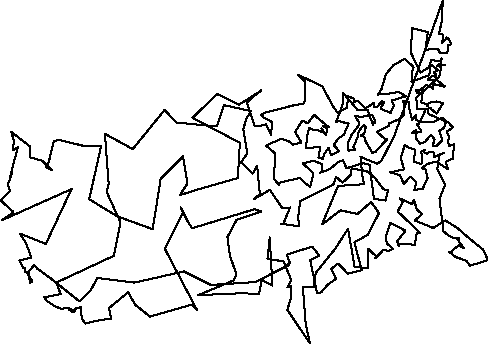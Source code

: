 unitsize(0.001cm);
draw((7810,6053)--(7798,5709));
draw((7798,5709)--(7744,5476));
draw((7744,5476)--(7821,5457));
draw((7821,5457)--(7802,5317));
draw((7802,5317)--(7848,5358));
draw((7848,5358)--(7874,5405));
draw((7874,5405)--(7883,5408));
draw((7883,5408)--(7927,5365));
draw((7927,5365)--(7962,5287));
draw((7962,5287)--(7913,5280));
draw((7913,5280)--(7890,5130));
draw((7890,5130)--(7759,5143));
draw((7759,5143)--(7724,5210));
draw((7724,5210)--(7503,5191));
draw((7503,5191)--(7547,5503));
draw((7547,5503)--(7324,5560));
draw((7324,5560)--(7264,5575));
draw((7264,5575)--(7254,5129));
draw((7254,5129)--(7417,4788));
draw((7417,4788)--(7622,4917));
draw((7622,4917)--(7700,4854));
draw((7700,4854)--(7726,4833));
draw((7726,4833)--(7702,4815));
draw((7702,4815)--(7654,4795));
draw((7654,4795)--(7698,4745));
draw((7698,4745)--(7673,4718));
draw((7673,4718)--(7617,4724));
draw((7617,4724)--(7547,4664));
draw((7547,4664)--(7692,4666));
draw((7692,4666)--(7848,4546));
draw((7848,4546)--(7832,4542));
draw((7832,4542)--(7679,4581));
draw((7679,4581)--(7674,4579));
draw((7674,4579)--(7631,4573));
draw((7631,4573)--(7647,4504));
draw((7647,4504)--(7520,4572));
draw((7520,4572)--(7399,4467));
draw((7399,4467)--(7338,4481));
draw((7338,4481)--(7364,4427));
draw((7364,4427)--(7458,4428));
draw((7458,4428)--(7443,4375));
draw((7443,4375)--(7432,4265));
draw((7432,4265)--(7534,4227));
draw((7534,4227)--(7542,4198));
draw((7542,4198)--(7549,4208));
draw((7549,4208)--(7554,4236));
draw((7554,4236)--(7613,4275));
draw((7613,4275)--(7698,4279));
draw((7698,4279)--(7817,4252));
draw((7817,4252)--(7705,4065));
draw((7705,4065)--(7604,4146));
draw((7604,4146)--(7601,4171));
draw((7601,4171)--(7506,4138));
draw((7506,4138)--(7466,4037));
draw((7466,4037)--(7388,3879));
draw((7388,3879)--(7351,3877));
draw((7351,3877)--(7423,3776));
draw((7423,3776)--(7429,3737));
draw((7429,3737)--(7262,3725));
draw((7262,3725)--(7342,3775));
draw((7342,3775)--(7331,3634));
draw((7331,3634)--(7370,3588));
draw((7370,3588)--(7408,3534));
draw((7408,3534)--(7492,3560));
draw((7492,3560)--(7603,3690));
draw((7603,3690)--(7667,3608));
draw((7667,3608)--(7633,3499));
draw((7633,3499)--(7696,3486));
draw((7696,3486)--(7803,3598));
draw((7803,3598)--(7750,3760));
draw((7750,3760)--(7841,3818));
draw((7841,3818)--(7844,3902));
draw((7844,3902)--(7909,3912));
draw((7909,3912)--(7988,3820));
draw((7988,3820)--(7879,3743));
draw((7879,3743)--(7922,3655));
draw((7922,3655)--(7906,3580));
draw((7906,3580)--(7919,3496));
draw((7919,3496)--(8013,3523));
draw((8013,3523)--(8001,3418));
draw((8001,3418)--(7989,3271));
draw((7989,3271)--(7861,3216));
draw((7861,3216)--(7909,3080));
draw((7909,3080)--(7695,3220));
draw((7695,3220)--(7532,3175));
draw((7532,3175)--(7440,3100));
draw((7440,3100)--(7503,3086));
draw((7503,3086)--(7543,2929));
draw((7543,2929)--(7458,2741));
draw((7458,2741)--(7309,2717));
draw((7309,2717)--(7346,2858));
draw((7346,2858)--(7238,2957));
draw((7238,2957)--(7125,2823));
draw((7125,2823)--(7055,2981));
draw((7055,2981)--(6881,3029));
draw((6881,3029)--(7131,3081));
draw((7131,3081)--(7082,3235));
draw((7082,3235)--(7076,3302));
draw((7076,3302)--(7141,3514));
draw((7141,3514)--(7199,3469));
draw((7199,3469)--(7321,3429));
draw((7321,3429)--(7316,3360));
draw((7316,3360)--(7299,3219));
draw((7299,3219)--(7434,3173));
draw((7434,3173)--(7453,3229));
draw((7453,3229)--(7452,3339));
draw((7452,3339)--(7422,3390));
draw((7422,3390)--(7494,3430));
draw((7494,3430)--(7475,3388));
draw((7475,3388)--(7533,3358));
draw((7533,3358)--(7582,3396));
draw((7582,3396)--(7654,3377));
draw((7654,3377)--(7657,3301));
draw((7657,3301)--(7838,3375));
draw((7838,3375)--(7747,3329));
draw((7747,3329)--(7715,3086));
draw((7715,3086)--(7851,2809));
draw((7851,2809)--(7753,2564));
draw((7753,2564)--(7822,1992));
draw((7822,1992)--(7905,1921));
draw((7905,1921)--(7989,1876));
draw((7989,1876)--(8063,1860));
draw((8063,1860)--(8101,1876));
draw((8101,1876)--(8080,1835));
draw((8080,1835)--(8184,1685));
draw((8184,1685)--(8098,1746));
draw((8098,1746)--(7985,1657));
draw((7985,1657)--(7973,1606));
draw((7973,1606)--(7926,1627));
draw((7926,1627)--(8038,1535));
draw((8038,1535)--(8228,1471));
draw((8228,1471)--(8292,1383));
draw((8292,1383)--(8605,1479));
draw((8605,1479)--(8594,1510));
draw((8594,1510)--(8525,1664));
draw((8525,1664)--(8229,1905));
draw((8229,1905)--(8080,2039));
draw((8080,2039)--(7856,2181));
draw((7856,2181)--(7643,2048));
draw((7643,2048)--(7418,2139));
draw((7418,2139)--(7315,2181));
draw((7315,2181)--(7448,2291));
draw((7448,2291)--(7351,2376));
draw((7351,2376)--(7304,2550));
draw((7304,2550)--(7267,2466));
draw((7267,2466)--(7049,2570));
draw((7049,2570)--(7104,2510));
draw((7104,2510)--(7015,2333));
draw((7015,2333)--(7087,2274));
draw((7087,2274)--(7416,1953));
draw((7416,1953)--(7352,1952));
draw((7352,1952)--(7314,1739));
draw((7314,1739)--(7240,1762));
draw((7240,1762)--(7218,1773));
draw((7218,1773)--(7046,1757));
draw((7046,1757)--(7035,1733));
draw((7035,1733)--(7004,1805));
draw((7004,1805)--(7152,2000));
draw((7152,2000)--(6885,2138));
draw((6885,2138)--(6803,1886));
draw((6803,1886)--(6826,1774));
draw((6826,1774)--(6932,1683));
draw((6932,1683)--(6854,1640));
draw((6854,1640)--(6765,1663));
draw((6765,1663)--(6621,1513));
draw((6621,1513)--(6651,1534));
draw((6651,1534)--(6496,1678));
draw((6496,1678)--(6494,1347));
draw((6494,1347)--(6258,1354));
draw((6258,1354)--(6139,2032));
draw((6139,2032)--(5914,1682));
draw((5914,1682)--(5571,1255));
draw((5571,1255)--(5532,998));
draw((5532,998)--(5344,1003));
draw((5344,1003)--(5393,355));
draw((5393,355)--(5469,10));
draw((5469,10)--(5070,605));
draw((5070,605)--(5136,825));
draw((5136,825)--(5140,1018));
draw((5140,1018)--(5069,998));
draw((5069,998)--(5139,1124));
draw((5139,1124)--(5005,1458));
draw((5005,1458)--(4719,1504));
draw((4719,1504)--(4759,1883));
draw((4759,1883)--(4805,1033));
draw((4805,1033)--(4619,1132));
draw((4619,1132)--(4569,886));
draw((4569,886)--(4244,896));
draw((4244,896)--(3499,863));
draw((3499,863)--(4125,1125));
draw((4125,1125)--(4170,1232));
draw((4170,1232)--(4056,1564));
draw((4056,1564)--(4012,1886));
draw((4012,1886)--(4174,2190));
draw((4174,2190)--(4612,2341));
draw((4612,2341)--(4488,2378));
draw((4488,2378)--(3390,2043));
draw((3390,2043)--(3319,2151));
draw((3319,2151)--(3189,2411));
draw((3189,2411)--(3233,2329));
draw((3233,2329)--(2908,1681));
draw((2908,1681)--(3477,599));
draw((3477,599)--(3390,698));
draw((3390,698)--(2647,485));
draw((2647,485)--(2384,695));
draw((2384,695)--(2260,913));
draw((2260,913)--(1926,636));
draw((1926,636)--(1961,445));
draw((1961,445)--(1790,429));
draw((1790,429)--(1503,362));
draw((1503,362)--(1443,459));
draw((1443,459)--(1422,658));
draw((1422,658)--(1415,628));
draw((1415,628)--(1361,637));
draw((1361,637)--(1253,580));
draw((1253,580)--(1276,559));
draw((1276,559)--(1322,580));
draw((1322,580)--(1254,617));
draw((1254,617)--(1249,600));
draw((1249,600)--(1212,603));
draw((1212,603)--(1213,633));
draw((1213,633)--(1082,625));
draw((1082,625)--(982,659));
draw((982,659)--(834,757));
draw((834,757)--(783,825));
draw((783,825)--(1072,883));
draw((1072,883)--(993,1084));
draw((993,1084)--(2011,1558));
draw((2011,1558)--(2126,2150));
draw((2126,2150)--(1882,2684));
draw((1882,2684)--(1918,2832));
draw((1918,2832)--(1851,3710));
draw((1851,3710)--(2342,3439));
draw((2342,3439)--(2906,4131));
draw((2906,4131)--(3108,3908));
draw((3108,3908)--(3824,3838));
draw((3824,3838)--(3950,4215));
draw((3950,4215)--(4427,4109));
draw((4427,4109)--(4342,3966));
draw((4342,3966)--(4293,3788));
draw((4293,3788)--(4364,3362));
draw((4364,3362)--(4252,3206));
draw((4252,3206)--(4458,3007));
draw((4458,3007)--(4537,3143));
draw((4537,3143)--(4584,2643));
draw((4584,2643)--(4476,2555));
draw((4476,2555)--(4763,2720));
draw((4763,2720)--(4973,2406));
draw((4973,2406)--(5117,2409));
draw((5117,2409)--(4996,2115));
draw((4996,2115)--(4959,2123));
draw((4959,2123)--(5277,2078));
draw((5277,2078)--(5260,2230));
draw((5260,2230)--(5296,2520));
draw((5296,2520)--(5881,2817));
draw((5881,2817)--(5930,2948));
draw((5930,2948)--(6044,2848));
draw((6044,2848)--(6190,2985));
draw((6190,2985)--(6204,3099));
draw((6204,3099)--(6468,3050));
draw((6468,3050)--(6617,2928));
draw((6617,2928)--(6766,2732));
draw((6766,2732)--(6848,2712));
draw((6848,2712)--(6800,2532));
draw((6800,2532)--(6597,2563));
draw((6597,2563)--(6518,3165));
draw((6518,3165)--(6402,3190));
draw((6402,3190)--(6113,3101));
draw((6113,3101)--(6050,3242));
draw((6050,3242)--(5960,3207));
draw((5960,3207)--(5821,3086));
draw((5821,3086)--(5650,3023));
draw((5650,3023)--(5677,3049));
draw((5677,3049)--(5679,3171));
draw((5679,3171)--(5539,3235));
draw((5539,3235)--(5342,3188));
draw((5342,3188)--(5531,3011));
draw((5531,3011)--(5470,2774));
draw((5470,2774)--(5350,2867));
draw((5350,2867)--(5291,2929));
draw((5291,2929)--(4898,2840));
draw((4898,2840)--(4929,2803));
draw((4929,2803)--(4831,2917));
draw((4831,2917)--(4857,3359));
draw((4857,3359)--(4694,3502));
draw((4694,3502)--(4965,3622));
draw((4965,3622)--(5111,3569));
draw((5111,3569)--(5160,3517));
draw((5160,3517)--(5316,3554));
draw((5316,3554)--(5315,3557));
draw((5315,3557)--(5207,3742));
draw((5207,3742)--(5336,3943));
draw((5336,3943)--(5427,3894));
draw((5427,3894)--(5543,4042));
draw((5543,4042)--(5597,3993));
draw((5597,3993)--(5803,3824));
draw((5803,3824)--(5706,3844));
draw((5706,3844)--(5720,3823));
draw((5720,3823)--(5778,3813));
draw((5778,3813)--(5751,3681));
draw((5751,3681)--(5671,3807));
draw((5671,3807)--(5678,3742));
draw((5678,3742)--(5621,3768));
draw((5621,3768)--(5541,3769));
draw((5541,3769)--(5457,3808));
draw((5457,3808)--(5417,3673));
draw((5417,3673)--(5400,3461));
draw((5400,3461)--(5540,3468));
draw((5540,3468)--(5649,3472));
draw((5649,3472)--(5619,3291));
draw((5619,3291)--(5697,3269));
draw((5697,3269)--(5719,3352));
draw((5719,3352)--(5796,3459));
draw((5796,3459)--(5841,3328));
draw((5841,3328)--(5987,3402));
draw((5987,3402)--(5887,3508));
draw((5887,3508)--(5965,3624));
draw((5965,3624)--(6069,3695));
draw((6069,3695)--(6120,3821));
draw((6120,3821)--(6150,3888));
draw((6150,3888)--(5964,3935));
draw((5964,3935)--(5926,3912));
draw((5926,3912)--(6008,4117));
draw((6008,4117)--(6051,4246));
draw((6051,4246)--(6058,4426));
draw((6058,4426)--(6312,4126));
draw((6312,4126)--(6488,4128));
draw((6488,4128)--(6537,3982));
draw((6537,3982)--(6567,3922));
draw((6567,3922)--(6577,3858));
draw((6577,3858)--(6602,3920));
draw((6602,3920)--(6621,3891));
draw((6621,3891)--(6603,3982));
draw((6603,3982)--(6557,4047));
draw((6557,4047)--(6366,4002));
draw((6366,4002)--(6259,4030));
draw((6259,4030)--(6333,3909));
draw((6333,3909)--(6340,3870));
draw((6340,3870)--(6207,3700));
draw((6207,3700)--(6140,3558));
draw((6140,3558)--(6148,3413));
draw((6148,3413)--(6265,3426));
draw((6265,3426)--(6235,3471));
draw((6235,3471)--(6317,3673));
draw((6317,3673)--(6327,3745));
draw((6327,3745)--(6376,3819));
draw((6376,3819)--(6425,3867));
draw((6425,3867)--(6454,3821));
draw((6454,3821)--(6427,3717));
draw((6427,3717)--(6365,3679));
draw((6365,3679)--(6426,3656));
draw((6426,3656)--(6453,3567));
draw((6453,3567)--(6570,3371));
draw((6570,3371)--(6623,3389));
draw((6623,3389)--(6713,3488));
draw((6713,3488)--(6833,3618));
draw((6833,3618)--(6798,3610));
draw((6798,3610)--(6652,3742));
draw((6652,3742)--(6864,3854));
draw((6864,3854)--(6862,3892));
draw((6862,3892)--(7037,3965));
draw((7037,3965)--(7124,4039));
draw((7124,4039)--(7128,4215));
draw((7128,4215)--(7111,4288));
draw((7111,4288)--(7207,4270));
draw((7207,4270)--(7216,4180));
draw((7216,4180)--(7271,3948));
draw((7271,3948)--(7344,4046));
draw((7344,4046)--(7345,3951));
draw((7345,3951)--(7449,3911));
draw((7449,3911)--(7660,3924));
draw((7660,3924)--(7805,3991));
draw((7805,3991)--(7872,3922));
draw((7872,3922)--(7562,4058));
draw((7562,4058)--(7541,4141));
draw((7541,4141)--(7355,4151));
draw((7355,4151)--(7349,4219));
draw((7349,4219)--(7360,4275));
draw((7360,4275)--(7333,4335));
draw((7333,4335)--(7752,4721));
draw((7752,4721)--(7777,4869));
draw((7777,4869)--(7744,4933));
draw((7744,4933)--(7716,4909));
draw((7716,4909)--(7846,4923));
draw((7846,4923)--(7783,4912));
draw((7783,4912)--(7790,5038));
draw((7790,5038)--(7772,4989));
draw((7772,4989)--(7606,5009));
draw((7606,5009)--(7576,4915));
draw((7576,4915)--(7583,4813));
draw((7583,4813)--(7570,4741));
draw((7570,4741)--(7259,4630));
draw((7259,4630)--(7267,4779));
draw((7267,4779)--(7295,4887));
draw((7295,4887)--(7142,5032));
draw((7142,5032)--(6937,4917));
draw((6937,4917)--(6806,4755));
draw((6806,4755)--(6735,4509));
draw((6735,4509)--(6670,4401));
draw((6670,4401)--(6868,4418));
draw((6868,4418)--(7037,4446));
draw((7037,4446)--(7160,4370));
draw((7160,4370)--(6911,4296));
draw((6911,4296)--(6947,4209));
draw((6947,4209)--(6891,4075));
draw((6891,4075)--(6713,4154));
draw((6713,4154)--(6779,4273));
draw((6779,4273)--(6740,4282));
draw((6740,4282)--(6660,4193));
draw((6660,4193)--(6607,4173));
draw((6607,4173)--(6589,4256));
draw((6589,4256)--(6524,4207));
draw((6524,4207)--(6450,4160));
draw((6450,4160)--(6304,4294));
draw((6304,4294)--(6241,4268));
draw((6241,4268)--(6237,4332));
draw((6237,4332)--(6139,4369));
draw((6139,4369)--(6123,4167));
draw((6123,4167)--(5955,4081));
draw((5955,4081)--(5871,4202));
draw((5871,4202)--(5685,4546));
draw((5685,4546)--(5259,4751));
draw((5259,4751)--(5387,4623));
draw((5387,4623)--(5385,4318));
draw((5385,4318)--(5356,4241));
draw((5356,4241)--(5168,4208));
draw((5168,4208)--(4871,4132));
draw((4871,4132)--(4679,4084));
draw((4679,4084)--(4634,4054));
draw((4634,4054)--(4607,4049));
draw((4607,4049)--(4655,3992));
draw((4655,3992)--(4806,3914));
draw((4806,3914)--(4780,3694));
draw((4780,3694)--(4694,3877));
draw((4694,3877)--(4574,3843));
draw((4574,3843)--(4496,3844));
draw((4496,3844)--(4354,4262));
draw((4354,4262)--(4602,4478));
draw((4602,4478)--(4606,4468));
draw((4606,4468)--(4217,4224));
draw((4217,4224)--(3832,4410));
draw((3832,4410)--(3396,3990));
draw((3396,3990)--(4232,3551));
draw((4232,3551)--(4196,2929));
draw((4196,2929)--(3461,2718));
draw((3461,2718)--(3174,2627));
draw((3174,2627)--(3307,2833));
draw((3307,2833)--(3229,3312));
draw((3229,3312)--(2835,2912));
draw((2835,2912)--(2694,2026));
draw((2694,2026)--(2067,2254));
draw((2067,2254)--(1575,2555));
draw((1575,2555)--(1784,3494));
draw((1784,3494)--(1482,3494));
draw((1482,3494)--(1047,3602));
draw((1047,3602)--(952,3583));
draw((952,3583)--(863,3219));
draw((863,3219)--(806,3123));
draw((806,3123)--(920,3065));
draw((920,3065)--(741,3235));
draw((741,3235)--(525,3297));
draw((525,3297)--(536,3481));
draw((536,3481)--(199,3743));
draw((199,3743)--(250,3578));
draw((250,3578)--(236,3494));
draw((236,3494)--(226,3415));
draw((226,3415)--(317,3476));
draw((317,3476)--(197,3021));
draw((197,3021)--(174,2901));
draw((174,2901)--(218,3031));
draw((218,3031)--(141,2814));
draw((141,2814)--(178,2702));
draw((178,2702)--(10,2537));
draw((10,2537)--(240,2327));
draw((240,2327)--(36,2185));
draw((36,2185)--(1263,2734));
draw((1263,2734)--(809,1766));
draw((809,1766)--(354,1950));
draw((354,1950)--(464,1773));
draw((464,1773)--(552,1526));
draw((552,1526)--(345,1476));
draw((345,1476)--(413,1338));
draw((413,1338)--(437,1344));
draw((437,1344)--(450,1274));
draw((450,1274)--(478,1256));
draw((478,1256)--(572,1108));
draw((572,1108)--(527,1077));
draw((527,1077)--(513,1247));
draw((513,1247)--(489,1254));
draw((489,1254)--(602,1395));
draw((602,1395)--(659,1331));
draw((659,1331)--(893,1161));
draw((893,1161)--(1406,750));
draw((1406,750)--(1595,942));
draw((1595,942)--(1721,1165));
draw((1721,1165)--(2372,1084));
draw((2372,1084)--(3245,1281));
draw((3245,1281)--(3719,1043));
draw((3719,1043)--(4500,1093));
draw((4500,1093)--(5010,1351));
draw((5010,1351)--(5098,1394));
draw((5098,1394)--(5068,1390));
draw((5068,1390)--(5114,1430));
draw((5114,1430)--(5060,1577));
draw((5060,1577)--(5506,1719));
draw((5506,1719)--(5637,1558));
draw((5637,1558)--(5472,1482));
draw((5472,1482)--(5596,892));
draw((5596,892)--(5666,914));
draw((5666,914)--(5788,1053));
draw((5788,1053)--(5930,1151));
draw((5930,1151)--(5840,1325));
draw((5840,1325)--(5964,1421));
draw((5964,1421)--(6136,1243));
draw((6136,1243)--(6359,1298));
draw((6359,1298)--(6379,1302));
draw((6379,1302)--(6378,1314));
draw((6378,1314)--(6252,1795));
draw((6252,1795)--(6493,1931));
draw((6493,1931)--(6686,2312));
draw((6686,2312)--(6547,2506));
draw((6547,2506)--(6307,2295));
draw((6307,2295)--(6007,2359));
draw((6007,2359)--(5681,2109));
draw((5681,2109)--(5963,2789));
draw((5963,2789)--(6422,2820));
draw((6422,2820)--(6387,3008));
draw((6387,3008)--(6360,3301));
draw((6360,3301)--(6656,3181));
draw((6656,3181)--(6731,3234));
draw((6731,3234)--(6958,3678));
draw((6958,3678)--(7810,6053));
